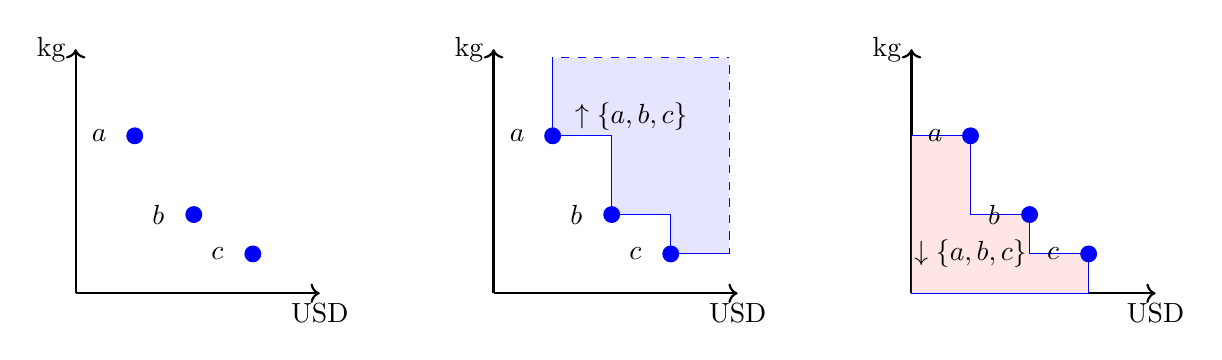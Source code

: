 \begin{tikzpicture}
\draw[->, thick] (0,0)--(3.1,0) node[below]{USD};
\draw[->, thick] (0,0)--(0,3.1) node[left]{kg};
\node at (0.3,2) {$a$};
\node at (1.05,1) {$b$};
\node at (1.8,0.5) {$c$};
\filldraw[fill=blue,draw=blue] (0.75,2) circle(0.1);
\filldraw[fill=blue,draw=blue] (1.5,1) circle(0.1);
\filldraw[fill=blue,draw=blue] (2.25,0.5) circle(0.1);
\end{tikzpicture}\hspace{1cm} 
\begin{tikzpicture}
\draw[->, thick] (0,0)--(3.1,0) node[below]{USD};
\draw[->, thick] (0,0)--(0,3.1) node[left]{kg};
\draw[draw=blue, fill= blue!10!white] (0.75,2) -- (1.5,2) -|(1.5,1)|-(2.25,1)-|(2.25,0.5)|-(3,0.5)-|(3,3)-|(0.75,3)|-(0.75,2);
\draw[thick, color=white, dashed] (0.75,3) -- (3,3);
\draw[thick, color=white, dashed] (3,3) -- (3,0.5);
\node at (1.75,2.25) {$\uparrow \{a,b,c\}$};
\node at (0.3,2) {$a$};
\node at (1.05,1) {$b$};
\node at (1.8,0.5) {$c$};
\filldraw[fill=blue,draw=blue] (0.75,2) circle(0.1);
\filldraw[fill=blue,draw=blue] (1.5,1) circle(0.1);
\filldraw[fill=blue,draw=blue] (2.25,0.5) circle(0.1);
\end{tikzpicture}\hspace{1cm} 
\begin{tikzpicture}
\draw[->, thick] (0,0)--(3.1,0) node[below]{USD};
\draw[->, thick] (0,0)--(0,3.1) node[left]{kg};
\draw[draw=blue, fill= red!10!white] (0.75,2) -| (0.75,1) --(1.5,1)-|(1.5,0.5)--(2.25,0.5)-|(2.25,0)|-(0,0)-|(0,2)|-(0.75,2);
\node at (0.75,0.5) {$\downarrow \{a,b,c\}$};
\node at (0.3,2) {$a$};
\node at (1.05,1) {$b$};
\node at (1.8,0.5) {$c$};
\filldraw[fill=blue,draw=blue] (0.75,2) circle(0.1);
\filldraw[fill=blue,draw=blue] (1.5,1) circle(0.1);
\filldraw[fill=blue,draw=blue] (2.25,0.5) circle(0.1);
\end{tikzpicture}